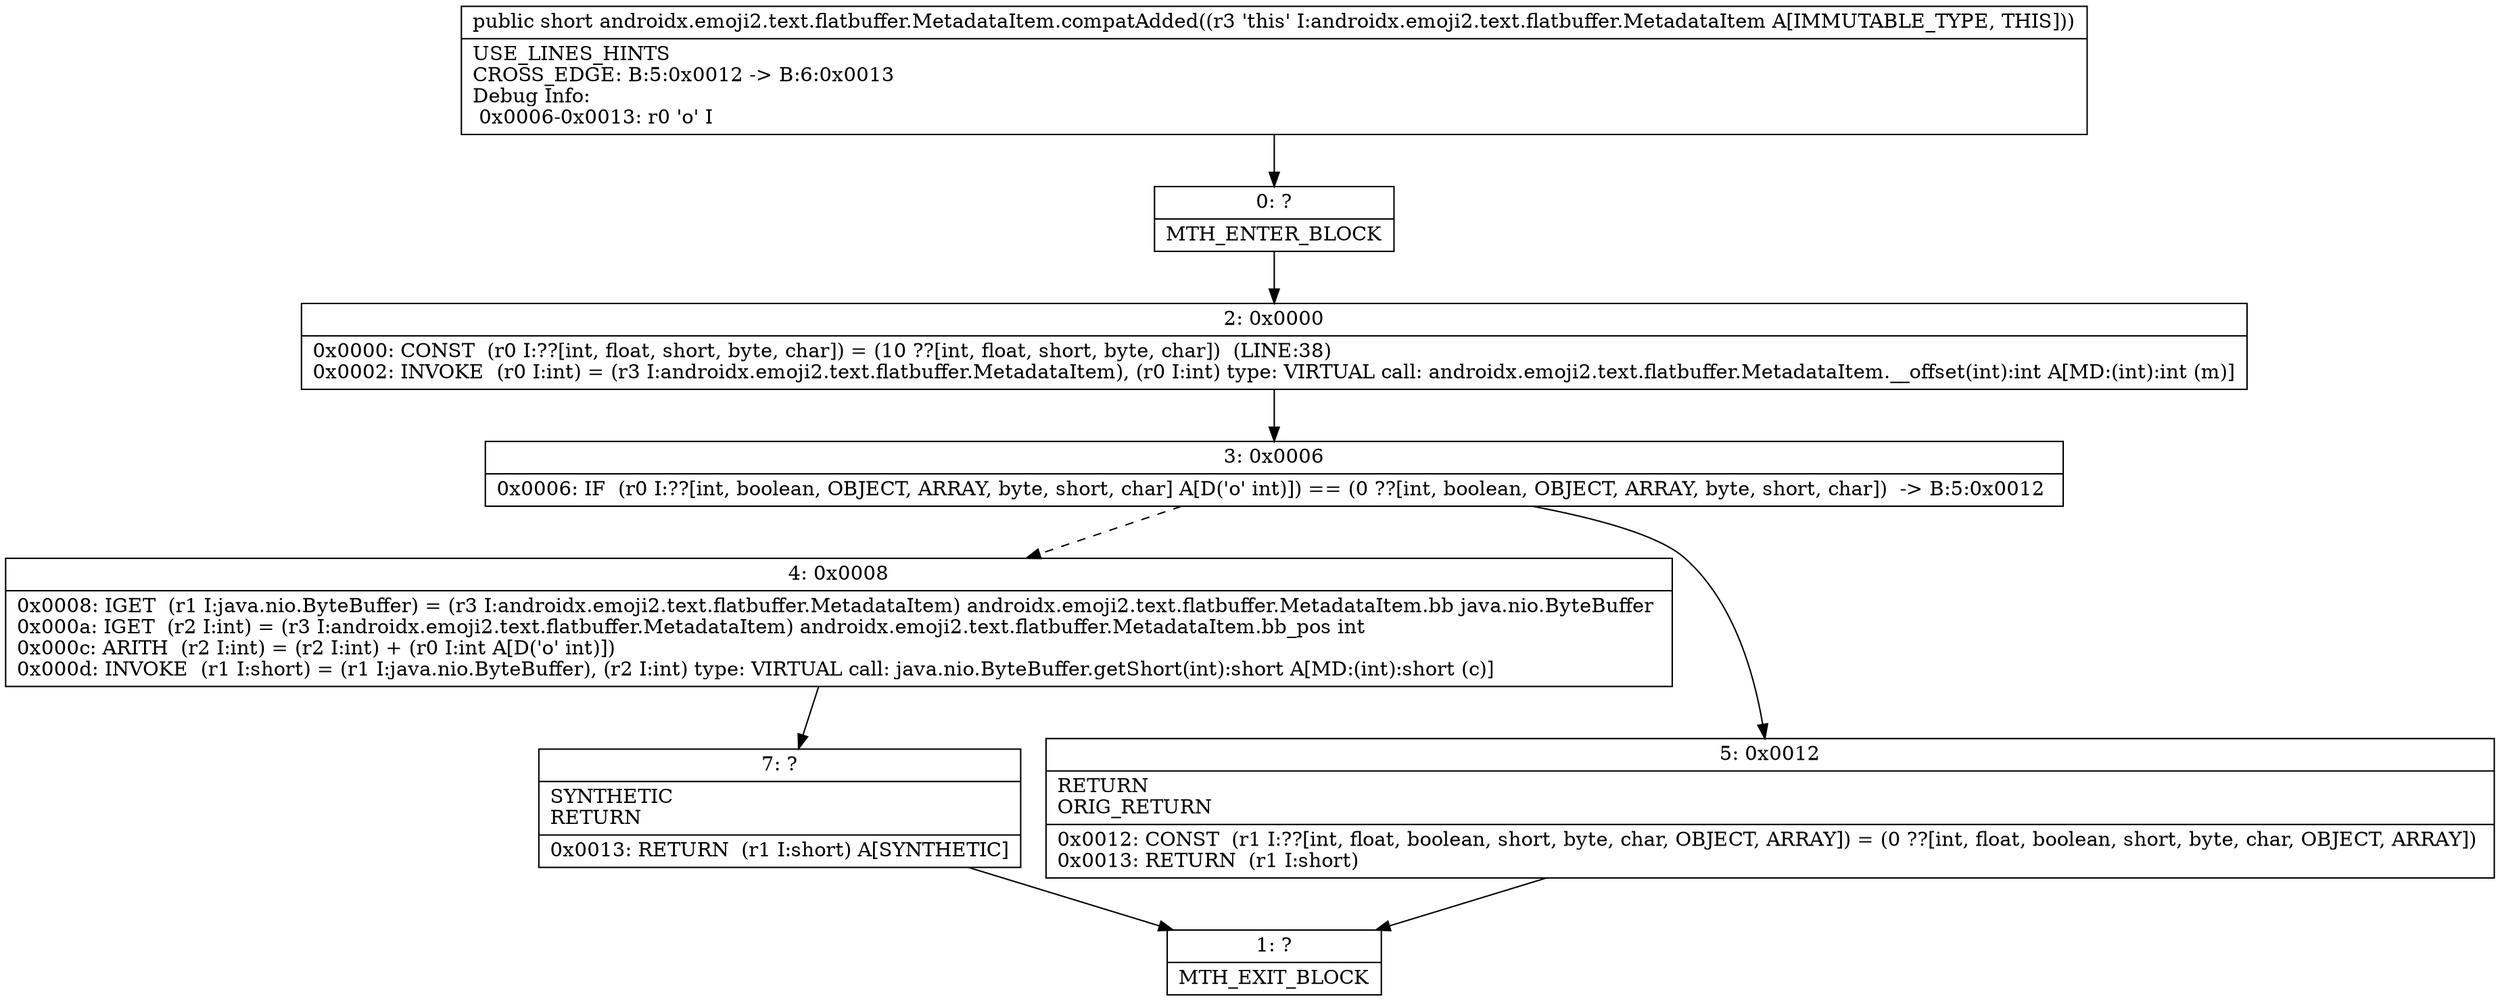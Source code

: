 digraph "CFG forandroidx.emoji2.text.flatbuffer.MetadataItem.compatAdded()S" {
Node_0 [shape=record,label="{0\:\ ?|MTH_ENTER_BLOCK\l}"];
Node_2 [shape=record,label="{2\:\ 0x0000|0x0000: CONST  (r0 I:??[int, float, short, byte, char]) = (10 ??[int, float, short, byte, char])  (LINE:38)\l0x0002: INVOKE  (r0 I:int) = (r3 I:androidx.emoji2.text.flatbuffer.MetadataItem), (r0 I:int) type: VIRTUAL call: androidx.emoji2.text.flatbuffer.MetadataItem.__offset(int):int A[MD:(int):int (m)]\l}"];
Node_3 [shape=record,label="{3\:\ 0x0006|0x0006: IF  (r0 I:??[int, boolean, OBJECT, ARRAY, byte, short, char] A[D('o' int)]) == (0 ??[int, boolean, OBJECT, ARRAY, byte, short, char])  \-\> B:5:0x0012 \l}"];
Node_4 [shape=record,label="{4\:\ 0x0008|0x0008: IGET  (r1 I:java.nio.ByteBuffer) = (r3 I:androidx.emoji2.text.flatbuffer.MetadataItem) androidx.emoji2.text.flatbuffer.MetadataItem.bb java.nio.ByteBuffer \l0x000a: IGET  (r2 I:int) = (r3 I:androidx.emoji2.text.flatbuffer.MetadataItem) androidx.emoji2.text.flatbuffer.MetadataItem.bb_pos int \l0x000c: ARITH  (r2 I:int) = (r2 I:int) + (r0 I:int A[D('o' int)]) \l0x000d: INVOKE  (r1 I:short) = (r1 I:java.nio.ByteBuffer), (r2 I:int) type: VIRTUAL call: java.nio.ByteBuffer.getShort(int):short A[MD:(int):short (c)]\l}"];
Node_7 [shape=record,label="{7\:\ ?|SYNTHETIC\lRETURN\l|0x0013: RETURN  (r1 I:short) A[SYNTHETIC]\l}"];
Node_1 [shape=record,label="{1\:\ ?|MTH_EXIT_BLOCK\l}"];
Node_5 [shape=record,label="{5\:\ 0x0012|RETURN\lORIG_RETURN\l|0x0012: CONST  (r1 I:??[int, float, boolean, short, byte, char, OBJECT, ARRAY]) = (0 ??[int, float, boolean, short, byte, char, OBJECT, ARRAY]) \l0x0013: RETURN  (r1 I:short) \l}"];
MethodNode[shape=record,label="{public short androidx.emoji2.text.flatbuffer.MetadataItem.compatAdded((r3 'this' I:androidx.emoji2.text.flatbuffer.MetadataItem A[IMMUTABLE_TYPE, THIS]))  | USE_LINES_HINTS\lCROSS_EDGE: B:5:0x0012 \-\> B:6:0x0013\lDebug Info:\l  0x0006\-0x0013: r0 'o' I\l}"];
MethodNode -> Node_0;Node_0 -> Node_2;
Node_2 -> Node_3;
Node_3 -> Node_4[style=dashed];
Node_3 -> Node_5;
Node_4 -> Node_7;
Node_7 -> Node_1;
Node_5 -> Node_1;
}

